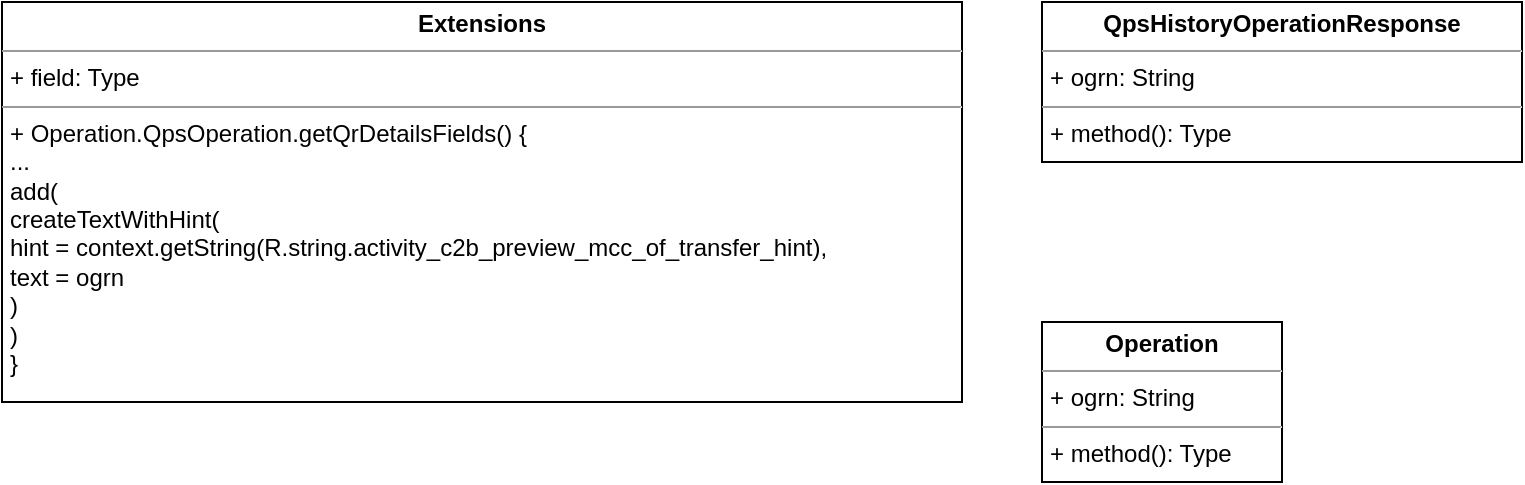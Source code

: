 <mxfile version="20.0.4" type="github">
  <diagram id="8ioFfV65mRU8p1vprWPp" name="Page-1">
    <mxGraphModel dx="676" dy="429" grid="1" gridSize="10" guides="1" tooltips="1" connect="1" arrows="1" fold="1" page="1" pageScale="1" pageWidth="827" pageHeight="1169" math="0" shadow="0">
      <root>
        <mxCell id="0" />
        <mxCell id="1" parent="0" />
        <mxCell id="1zcrZi2Ksq15MDMfbWPl-1" value="&lt;p style=&quot;margin:0px;margin-top:4px;text-align:center;&quot;&gt;&lt;b&gt;Extensions&lt;/b&gt;&lt;/p&gt;&lt;hr size=&quot;1&quot;&gt;&lt;p style=&quot;margin:0px;margin-left:4px;&quot;&gt;+ field: Type&lt;/p&gt;&lt;hr size=&quot;1&quot;&gt;&lt;p style=&quot;margin:0px;margin-left:4px;&quot;&gt;+ Operation.QpsOperation.getQrDetailsFields() {&lt;/p&gt;&lt;p style=&quot;margin:0px;margin-left:4px;&quot;&gt;...&lt;/p&gt;&lt;p style=&quot;margin:0px;margin-left:4px;&quot;&gt;add(&lt;br&gt;createTextWithHint(&lt;br&gt;hint = context.getString(R.string.activity_c2b_preview_mcc_of_transfer_hint),&lt;br&gt;text = ogrn&lt;/p&gt;&lt;p style=&quot;margin:0px;margin-left:4px;&quot;&gt;)&lt;br&gt;)&lt;br&gt;&lt;/p&gt;&lt;p style=&quot;margin:0px;margin-left:4px;&quot;&gt;}&lt;br&gt;&lt;/p&gt;" style="verticalAlign=top;align=left;overflow=fill;fontSize=12;fontFamily=Helvetica;html=1;" vertex="1" parent="1">
          <mxGeometry x="120" y="120" width="480" height="200" as="geometry" />
        </mxCell>
        <mxCell id="1zcrZi2Ksq15MDMfbWPl-2" value="&lt;p style=&quot;margin:0px;margin-top:4px;text-align:center;&quot;&gt;&lt;b&gt;QpsHistoryOperationResponse&lt;/b&gt;&lt;/p&gt;&lt;hr size=&quot;1&quot;&gt;&lt;p style=&quot;margin:0px;margin-left:4px;&quot;&gt;+ ogrn: String&lt;br&gt;&lt;/p&gt;&lt;hr size=&quot;1&quot;&gt;&lt;p style=&quot;margin:0px;margin-left:4px;&quot;&gt;+ method(): Type&lt;/p&gt;" style="verticalAlign=top;align=left;overflow=fill;fontSize=12;fontFamily=Helvetica;html=1;" vertex="1" parent="1">
          <mxGeometry x="640" y="120" width="240" height="80" as="geometry" />
        </mxCell>
        <mxCell id="1zcrZi2Ksq15MDMfbWPl-3" value="&lt;p style=&quot;margin:0px;margin-top:4px;text-align:center;&quot;&gt;&lt;b&gt;Operation&lt;/b&gt;&lt;/p&gt;&lt;hr size=&quot;1&quot;&gt;&lt;p style=&quot;margin:0px;margin-left:4px;&quot;&gt;+ ogrn: String&lt;br&gt;&lt;/p&gt;&lt;hr size=&quot;1&quot;&gt;&lt;p style=&quot;margin:0px;margin-left:4px;&quot;&gt;+ method(): Type&lt;/p&gt;" style="verticalAlign=top;align=left;overflow=fill;fontSize=12;fontFamily=Helvetica;html=1;" vertex="1" parent="1">
          <mxGeometry x="640" y="280" width="120" height="80" as="geometry" />
        </mxCell>
      </root>
    </mxGraphModel>
  </diagram>
</mxfile>
